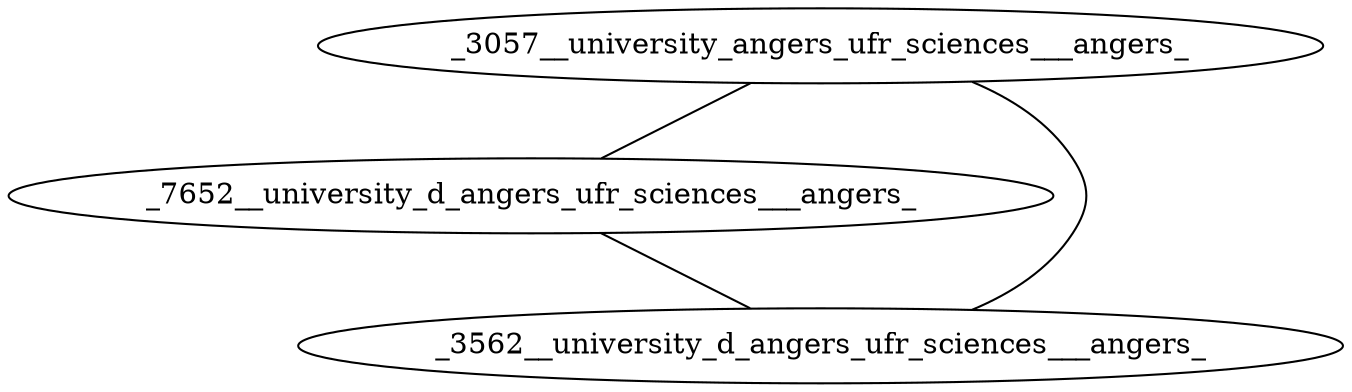 graph {
_3057__university_angers_ufr_sciences___angers_ -- _7652__university_d_angers_ufr_sciences___angers_
_7652__university_d_angers_ufr_sciences___angers_ -- _3562__university_d_angers_ufr_sciences___angers_
_3057__university_angers_ufr_sciences___angers_ -- _3562__university_d_angers_ufr_sciences___angers_
}
